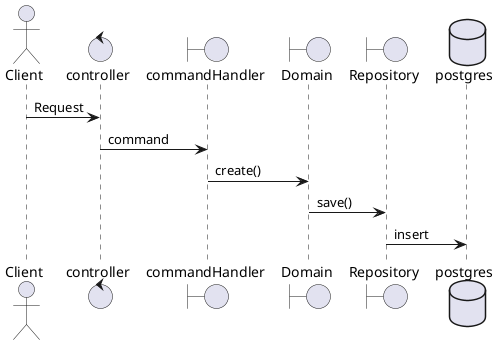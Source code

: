 @startuml
    actor Client

    control controller
    boundary commandHandler
    boundary Domain
    boundary Repository
    database postgres


    Client -> controller: Request
    controller -> commandHandler: command
    commandHandler -> Domain: create()
    Domain -> Repository: save()
    Repository -> postgres: insert

@enduml